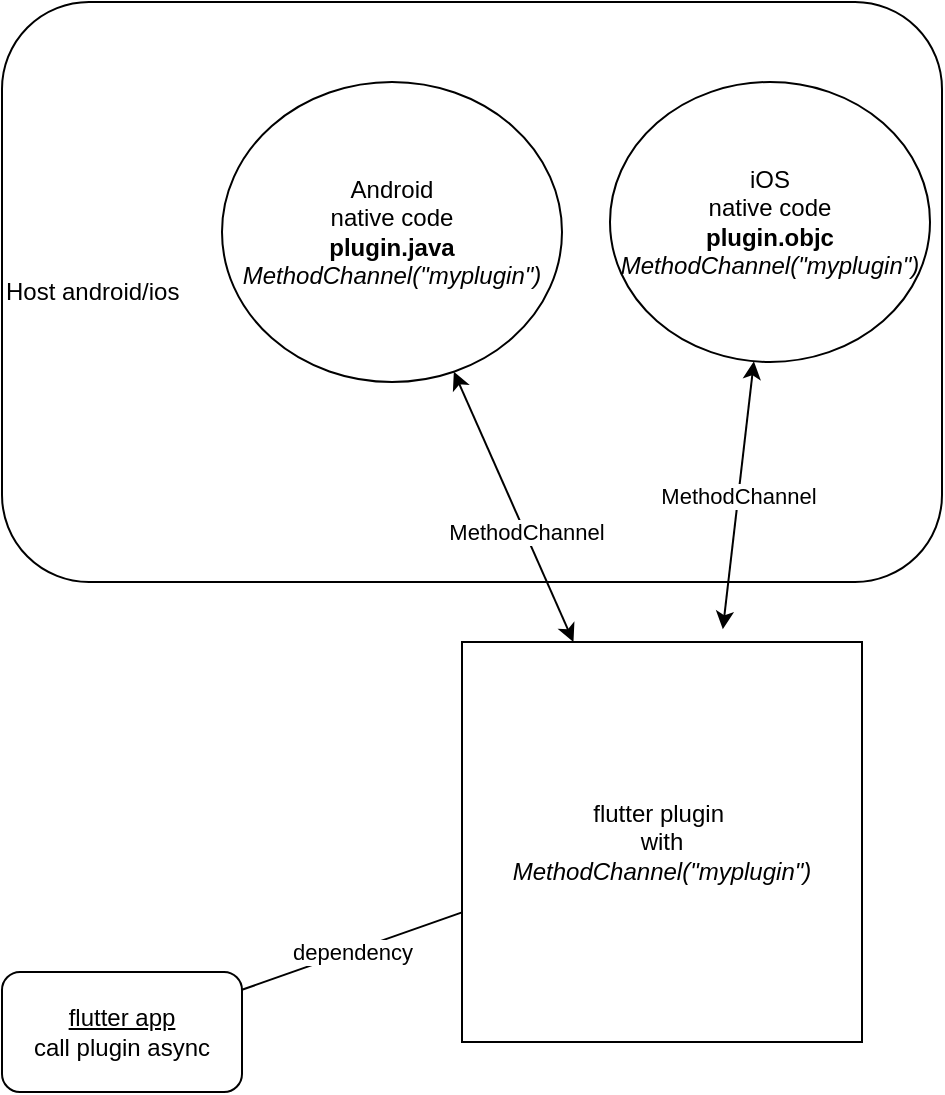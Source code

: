 <mxfile version="15.9.1" type="github"><diagram id="I35QKE5GBQrMGm0TdReR" name="Page-1"><mxGraphModel dx="599" dy="657" grid="1" gridSize="10" guides="1" tooltips="1" connect="1" arrows="1" fold="1" page="1" pageScale="1" pageWidth="827" pageHeight="1169" math="0" shadow="0"><root><mxCell id="0"/><mxCell id="1" parent="0"/><mxCell id="MxsySGOP1gowXxP8Gkjz-1" value="Host android/ios" style="rounded=1;whiteSpace=wrap;html=1;align=left;" vertex="1" parent="1"><mxGeometry x="30" y="40" width="470" height="290" as="geometry"/></mxCell><mxCell id="MxsySGOP1gowXxP8Gkjz-2" value="&lt;u&gt;flutter app&lt;/u&gt;&lt;br&gt;call plugin async" style="rounded=1;whiteSpace=wrap;html=1;" vertex="1" parent="1"><mxGeometry x="30" y="525" width="120" height="60" as="geometry"/></mxCell><mxCell id="MxsySGOP1gowXxP8Gkjz-3" value="Android &lt;br&gt;native code &lt;br&gt;&lt;b&gt;plugin.java&lt;/b&gt;&lt;br&gt;&lt;i&gt;MethodChannel(&quot;myplugin&quot;)&lt;/i&gt;" style="ellipse;whiteSpace=wrap;html=1;" vertex="1" parent="1"><mxGeometry x="140" y="80" width="170" height="150" as="geometry"/></mxCell><mxCell id="MxsySGOP1gowXxP8Gkjz-4" value="iOS &lt;br&gt;native code&lt;br&gt;&lt;b&gt;plugin.objc&lt;/b&gt;&lt;br&gt;&lt;i&gt;MethodChannel(&quot;myplugin&quot;)&lt;/i&gt;" style="ellipse;whiteSpace=wrap;html=1;" vertex="1" parent="1"><mxGeometry x="334" y="80" width="160" height="140" as="geometry"/></mxCell><mxCell id="MxsySGOP1gowXxP8Gkjz-5" value="flutter plugin&amp;nbsp;&lt;br&gt;with&lt;br&gt;&lt;i&gt;MethodChannel(&quot;myplugin&quot;)&lt;/i&gt;" style="whiteSpace=wrap;html=1;aspect=fixed;" vertex="1" parent="1"><mxGeometry x="260" y="360" width="200" height="200" as="geometry"/></mxCell><mxCell id="MxsySGOP1gowXxP8Gkjz-6" value="dependency" style="endArrow=none;html=1;rounded=0;" edge="1" parent="1" source="MxsySGOP1gowXxP8Gkjz-5" target="MxsySGOP1gowXxP8Gkjz-2"><mxGeometry width="50" height="50" relative="1" as="geometry"><mxPoint x="170" y="500" as="sourcePoint"/><mxPoint x="220" y="450" as="targetPoint"/></mxGeometry></mxCell><mxCell id="MxsySGOP1gowXxP8Gkjz-10" value="" style="endArrow=classic;startArrow=classic;html=1;rounded=0;" edge="1" parent="1" source="MxsySGOP1gowXxP8Gkjz-5" target="MxsySGOP1gowXxP8Gkjz-3"><mxGeometry width="50" height="50" relative="1" as="geometry"><mxPoint x="360" y="430" as="sourcePoint"/><mxPoint x="410" y="380" as="targetPoint"/></mxGeometry></mxCell><mxCell id="MxsySGOP1gowXxP8Gkjz-12" value="MethodChannel" style="edgeLabel;html=1;align=center;verticalAlign=middle;resizable=0;points=[];" vertex="1" connectable="0" parent="MxsySGOP1gowXxP8Gkjz-10"><mxGeometry x="-0.178" relative="1" as="geometry"><mxPoint as="offset"/></mxGeometry></mxCell><mxCell id="MxsySGOP1gowXxP8Gkjz-11" value="MethodChannel" style="endArrow=classic;startArrow=classic;html=1;rounded=0;exitX=0.652;exitY=-0.032;exitDx=0;exitDy=0;exitPerimeter=0;" edge="1" parent="1" source="MxsySGOP1gowXxP8Gkjz-5" target="MxsySGOP1gowXxP8Gkjz-4"><mxGeometry width="50" height="50" relative="1" as="geometry"><mxPoint x="490" y="410" as="sourcePoint"/><mxPoint x="540" y="360" as="targetPoint"/></mxGeometry></mxCell></root></mxGraphModel></diagram></mxfile>